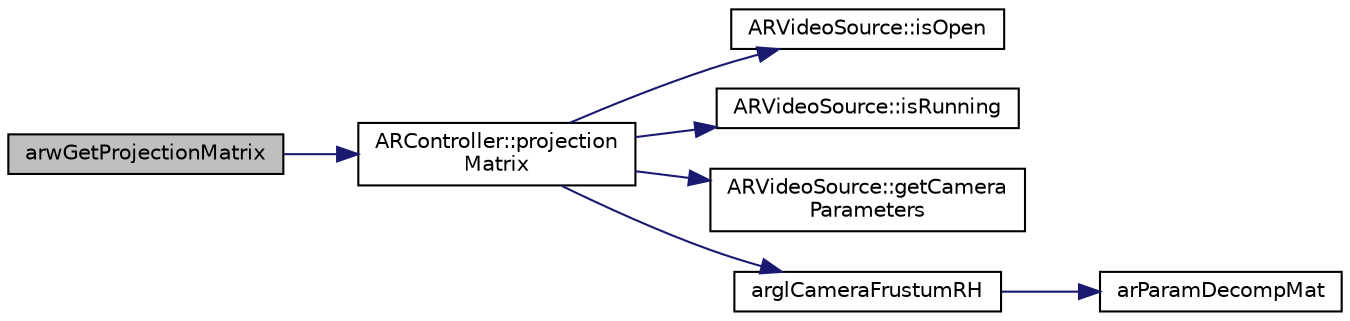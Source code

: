 digraph "arwGetProjectionMatrix"
{
 // INTERACTIVE_SVG=YES
  edge [fontname="Helvetica",fontsize="10",labelfontname="Helvetica",labelfontsize="10"];
  node [fontname="Helvetica",fontsize="10",shape=record];
  rankdir="LR";
  Node1 [label="arwGetProjectionMatrix",height=0.2,width=0.4,color="black", fillcolor="grey75", style="filled", fontcolor="black"];
  Node1 -> Node2 [color="midnightblue",fontsize="10",style="solid",fontname="Helvetica"];
  Node2 [label="ARController::projection\lMatrix",height=0.2,width=0.4,color="black", fillcolor="white", style="filled",URL="$class_a_r_controller.html#abcb66342e96bdac04ea895cc85e03ac3",tooltip="Populates the provided array with the ARToolKit projection matrix. "];
  Node2 -> Node3 [color="midnightblue",fontsize="10",style="solid",fontname="Helvetica"];
  Node3 [label="ARVideoSource::isOpen",height=0.2,width=0.4,color="black", fillcolor="white", style="filled",URL="$class_a_r_video_source.html#a8706190039e04f36a81ec6f97fdfe0be",tooltip="Returns true if the video source is open. "];
  Node2 -> Node4 [color="midnightblue",fontsize="10",style="solid",fontname="Helvetica"];
  Node4 [label="ARVideoSource::isRunning",height=0.2,width=0.4,color="black", fillcolor="white", style="filled",URL="$class_a_r_video_source.html#a5df07fa4544ecd14f6d72940dc1e100f",tooltip="Returns true if the video source is open and ready to be queried. "];
  Node2 -> Node5 [color="midnightblue",fontsize="10",style="solid",fontname="Helvetica"];
  Node5 [label="ARVideoSource::getCamera\lParameters",height=0.2,width=0.4,color="black", fillcolor="white", style="filled",URL="$class_a_r_video_source.html#a5fcaa2cdbbe4a214da643b8b3c9f56e8",tooltip="Returns the camera parameters for the video source. "];
  Node2 -> Node6 [color="midnightblue",fontsize="10",style="solid",fontname="Helvetica"];
  Node6 [label="arglCameraFrustumRH",height=0.2,width=0.4,color="black", fillcolor="white", style="filled",URL="$param_g_l_8h.html#ad352c5e76ab185107eb96b8a3857b671",tooltip="Create an OpenGL perspective projection matrix. "];
  Node6 -> Node7 [color="midnightblue",fontsize="10",style="solid",fontname="Helvetica"];
  Node7 [label="arParamDecompMat",height=0.2,width=0.4,color="black", fillcolor="white", style="filled",URL="$param_8h.html#a1df626102f3cf5ea3e4f13199bdbecf9"];
}
